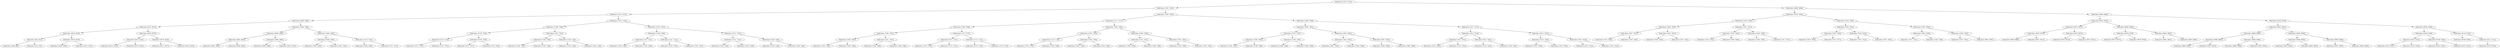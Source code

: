 digraph G{
879191606 [label="Node{data=[7625, 7625]}"]
879191606 -> 882834606
882834606 [label="Node{data=[7561, 7561]}"]
882834606 -> 282710726
282710726 [label="Node{data=[7472, 7472]}"]
282710726 -> 1068731059
1068731059 [label="Node{data=[4080, 4080]}"]
1068731059 -> 820645285
820645285 [label="Node{data=[4072, 4072]}"]
820645285 -> 1943207066
1943207066 [label="Node{data=[4033, 4033]}"]
1943207066 -> 767778756
767778756 [label="Node{data=[492, 492]}"]
767778756 -> 243707613
243707613 [label="Node{data=[488, 488]}"]
767778756 -> 1851858317
1851858317 [label="Node{data=[535, 535]}"]
1943207066 -> 179510007
179510007 [label="Node{data=[4070, 4070]}"]
179510007 -> 1035557146
1035557146 [label="Node{data=[4069, 4069]}"]
179510007 -> 116582454
116582454 [label="Node{data=[4071, 4071]}"]
820645285 -> 1620639760
1620639760 [label="Node{data=[4076, 4076]}"]
1620639760 -> 1919928918
1919928918 [label="Node{data=[4074, 4074]}"]
1919928918 -> 99167368
99167368 [label="Node{data=[4073, 4073]}"]
1919928918 -> 340510555
340510555 [label="Node{data=[4075, 4075]}"]
1620639760 -> 1014684738
1014684738 [label="Node{data=[4078, 4078]}"]
1014684738 -> 818646241
818646241 [label="Node{data=[4077, 4077]}"]
1014684738 -> 2081057564
2081057564 [label="Node{data=[4079, 4079]}"]
1068731059 -> 909183705
909183705 [label="Node{data=[7464, 7464]}"]
909183705 -> 1556306065
1556306065 [label="Node{data=[4084, 4084]}"]
1556306065 -> 805534572
805534572 [label="Node{data=[4082, 4082]}"]
805534572 -> 528393467
528393467 [label="Node{data=[4081, 4081]}"]
805534572 -> 564593167
564593167 [label="Node{data=[4083, 4083]}"]
1556306065 -> 1743176058
1743176058 [label="Node{data=[4086, 4086]}"]
1743176058 -> 1276452593
1276452593 [label="Node{data=[4085, 4085]}"]
1743176058 -> 648422132
648422132 [label="Node{data=[6207, 6207]}"]
909183705 -> 1065937749
1065937749 [label="Node{data=[7468, 7468]}"]
1065937749 -> 1857290447
1857290447 [label="Node{data=[7466, 7466]}"]
1857290447 -> 171080062
171080062 [label="Node{data=[7465, 7465]}"]
1857290447 -> 496257870
496257870 [label="Node{data=[7467, 7467]}"]
1065937749 -> 1707006442
1707006442 [label="Node{data=[7470, 7470]}"]
1707006442 -> 734138346
734138346 [label="Node{data=[7469, 7469]}"]
1707006442 -> 849508965
849508965 [label="Node{data=[7471, 7471]}"]
282710726 -> 231971140
231971140 [label="Node{data=[7545, 7545]}"]
231971140 -> 514941085
514941085 [label="Node{data=[7506, 7506]}"]
514941085 -> 624394750
624394750 [label="Node{data=[7476, 7476]}"]
624394750 -> 82290287
82290287 [label="Node{data=[7474, 7474]}"]
82290287 -> 359601678
359601678 [label="Node{data=[7473, 7473]}"]
82290287 -> 5188022
5188022 [label="Node{data=[7475, 7475]}"]
624394750 -> 435056688
435056688 [label="Node{data=[7478, 7478]}"]
435056688 -> 545487292
545487292 [label="Node{data=[7477, 7477]}"]
435056688 -> 1295111364
1295111364 [label="Node{data=[7479, 7479]}"]
514941085 -> 885675597
885675597 [label="Node{data=[7541, 7541]}"]
885675597 -> 1590677268
1590677268 [label="Node{data=[7539, 7539]}"]
1590677268 -> 1698305000
1698305000 [label="Node{data=[7538, 7538]}"]
1590677268 -> 653159551
653159551 [label="Node{data=[7540, 7540]}"]
885675597 -> 1089486545
1089486545 [label="Node{data=[7543, 7543]}"]
1089486545 -> 1617428148
1617428148 [label="Node{data=[7542, 7542]}"]
1089486545 -> 1442255875
1442255875 [label="Node{data=[7544, 7544]}"]
231971140 -> 11474774
11474774 [label="Node{data=[7553, 7553]}"]
11474774 -> 1105766180
1105766180 [label="Node{data=[7549, 7549]}"]
1105766180 -> 514155507
514155507 [label="Node{data=[7547, 7547]}"]
514155507 -> 1939811112
1939811112 [label="Node{data=[7546, 7546]}"]
514155507 -> 200443818
200443818 [label="Node{data=[7548, 7548]}"]
1105766180 -> 254263415
254263415 [label="Node{data=[7551, 7551]}"]
254263415 -> 975736987
975736987 [label="Node{data=[7550, 7550]}"]
254263415 -> 820263581
820263581 [label="Node{data=[7552, 7552]}"]
11474774 -> 791946492
791946492 [label="Node{data=[7557, 7557]}"]
791946492 -> 513899797
513899797 [label="Node{data=[7555, 7555]}"]
513899797 -> 1618184722
1618184722 [label="Node{data=[7554, 7554]}"]
513899797 -> 1901229139
1901229139 [label="Node{data=[7556, 7556]}"]
791946492 -> 2144320833
2144320833 [label="Node{data=[7559, 7559]}"]
2144320833 -> 1779641976
1779641976 [label="Node{data=[7558, 7558]}"]
2144320833 -> 374082098
374082098 [label="Node{data=[7560, 7560]}"]
882834606 -> 1960707140
1960707140 [label="Node{data=[7593, 7593]}"]
1960707140 -> 1996065323
1996065323 [label="Node{data=[7577, 7577]}"]
1996065323 -> 99228258
99228258 [label="Node{data=[7569, 7569]}"]
99228258 -> 1929481591
1929481591 [label="Node{data=[7565, 7565]}"]
1929481591 -> 2012830583
2012830583 [label="Node{data=[7563, 7563]}"]
2012830583 -> 1298870129
1298870129 [label="Node{data=[7562, 7562]}"]
2012830583 -> 411506100
411506100 [label="Node{data=[7564, 7564]}"]
1929481591 -> 1737644518
1737644518 [label="Node{data=[7567, 7567]}"]
1737644518 -> 1510835328
1510835328 [label="Node{data=[7566, 7566]}"]
1737644518 -> 1309227031
1309227031 [label="Node{data=[7568, 7568]}"]
99228258 -> 1854123735
1854123735 [label="Node{data=[7573, 7573]}"]
1854123735 -> 464226184
464226184 [label="Node{data=[7571, 7571]}"]
464226184 -> 766786041
766786041 [label="Node{data=[7570, 7570]}"]
464226184 -> 712664536
712664536 [label="Node{data=[7572, 7572]}"]
1854123735 -> 1501336406
1501336406 [label="Node{data=[7575, 7575]}"]
1501336406 -> 506251318
506251318 [label="Node{data=[7574, 7574]}"]
1501336406 -> 307974651
307974651 [label="Node{data=[7576, 7576]}"]
1996065323 -> 1802941133
1802941133 [label="Node{data=[7585, 7585]}"]
1802941133 -> 1445817046
1445817046 [label="Node{data=[7581, 7581]}"]
1445817046 -> 783840605
783840605 [label="Node{data=[7579, 7579]}"]
783840605 -> 1713651192
1713651192 [label="Node{data=[7578, 7578]}"]
783840605 -> 949623595
949623595 [label="Node{data=[7580, 7580]}"]
1445817046 -> 98348340
98348340 [label="Node{data=[7583, 7583]}"]
98348340 -> 1755525711
1755525711 [label="Node{data=[7582, 7582]}"]
98348340 -> 800004446
800004446 [label="Node{data=[7584, 7584]}"]
1802941133 -> 1199840451
1199840451 [label="Node{data=[7589, 7589]}"]
1199840451 -> 659663882
659663882 [label="Node{data=[7587, 7587]}"]
659663882 -> 1452397541
1452397541 [label="Node{data=[7586, 7586]}"]
659663882 -> 27477376
27477376 [label="Node{data=[7588, 7588]}"]
1199840451 -> 1722168179
1722168179 [label="Node{data=[7591, 7591]}"]
1722168179 -> 1279124049
1279124049 [label="Node{data=[7590, 7590]}"]
1722168179 -> 342564552
342564552 [label="Node{data=[7592, 7592]}"]
1960707140 -> 260036224
260036224 [label="Node{data=[7609, 7609]}"]
260036224 -> 1486180791
1486180791 [label="Node{data=[7601, 7601]}"]
1486180791 -> 2065244062
2065244062 [label="Node{data=[7597, 7597]}"]
2065244062 -> 935904107
935904107 [label="Node{data=[7595, 7595]}"]
935904107 -> 1181927620
1181927620 [label="Node{data=[7594, 7594]}"]
935904107 -> 882385236
882385236 [label="Node{data=[7596, 7596]}"]
2065244062 -> 122564022
122564022 [label="Node{data=[7599, 7599]}"]
122564022 -> 1986815407
1986815407 [label="Node{data=[7598, 7598]}"]
122564022 -> 638101326
638101326 [label="Node{data=[7600, 7600]}"]
1486180791 -> 1399824474
1399824474 [label="Node{data=[7605, 7605]}"]
1399824474 -> 624563228
624563228 [label="Node{data=[7603, 7603]}"]
624563228 -> 820923401
820923401 [label="Node{data=[7602, 7602]}"]
624563228 -> 1396686733
1396686733 [label="Node{data=[7604, 7604]}"]
1399824474 -> 2105321664
2105321664 [label="Node{data=[7607, 7607]}"]
2105321664 -> 135514503
135514503 [label="Node{data=[7606, 7606]}"]
2105321664 -> 1247761032
1247761032 [label="Node{data=[7608, 7608]}"]
260036224 -> 1681018777
1681018777 [label="Node{data=[7617, 7617]}"]
1681018777 -> 2089861495
2089861495 [label="Node{data=[7613, 7613]}"]
2089861495 -> 1792630931
1792630931 [label="Node{data=[7611, 7611]}"]
1792630931 -> 1520612434
1520612434 [label="Node{data=[7610, 7610]}"]
1792630931 -> 748316184
748316184 [label="Node{data=[7612, 7612]}"]
2089861495 -> 1459327365
1459327365 [label="Node{data=[7615, 7615]}"]
1459327365 -> 2005384753
2005384753 [label="Node{data=[7614, 7614]}"]
1459327365 -> 944276663
944276663 [label="Node{data=[7616, 7616]}"]
1681018777 -> 1201508096
1201508096 [label="Node{data=[7621, 7621]}"]
1201508096 -> 1298155983
1298155983 [label="Node{data=[7619, 7619]}"]
1298155983 -> 131862628
131862628 [label="Node{data=[7618, 7618]}"]
1298155983 -> 2077049108
2077049108 [label="Node{data=[7620, 7620]}"]
1201508096 -> 1350771938
1350771938 [label="Node{data=[7623, 7623]}"]
1350771938 -> 526524684
526524684 [label="Node{data=[7622, 7622]}"]
1350771938 -> 2027572660
2027572660 [label="Node{data=[7624, 7624]}"]
879191606 -> 1762555482
1762555482 [label="Node{data=[9068, 9068]}"]
1762555482 -> 543423405
543423405 [label="Node{data=[7918, 7918]}"]
543423405 -> 772265196
772265196 [label="Node{data=[7633, 7633]}"]
772265196 -> 77237109
77237109 [label="Node{data=[7629, 7629]}"]
77237109 -> 515674394
515674394 [label="Node{data=[7627, 7627]}"]
515674394 -> 557690867
557690867 [label="Node{data=[7626, 7626]}"]
515674394 -> 831369100
831369100 [label="Node{data=[7628, 7628]}"]
77237109 -> 1637637099
1637637099 [label="Node{data=[7631, 7631]}"]
1637637099 -> 466756227
466756227 [label="Node{data=[7630, 7630]}"]
1637637099 -> 1474057277
1474057277 [label="Node{data=[7632, 7632]}"]
772265196 -> 200368261
200368261 [label="Node{data=[7637, 7637]}"]
200368261 -> 137441555
137441555 [label="Node{data=[7635, 7635]}"]
137441555 -> 41798828
41798828 [label="Node{data=[7634, 7634]}"]
137441555 -> 934616418
934616418 [label="Node{data=[7636, 7636]}"]
200368261 -> 926983769
926983769 [label="Node{data=[7639, 7639]}"]
926983769 -> 913879051
913879051 [label="Node{data=[7638, 7638]}"]
926983769 -> 1510740676
1510740676 [label="Node{data=[7917, 7917]}"]
543423405 -> 1171086058
1171086058 [label="Node{data=[7926, 7926]}"]
1171086058 -> 2005749348
2005749348 [label="Node{data=[7922, 7922]}"]
2005749348 -> 67522678
67522678 [label="Node{data=[7920, 7920]}"]
67522678 -> 1042741248
1042741248 [label="Node{data=[7919, 7919]}"]
67522678 -> 286523172
286523172 [label="Node{data=[7921, 7921]}"]
2005749348 -> 217087244
217087244 [label="Node{data=[7924, 7924]}"]
217087244 -> 977471748
977471748 [label="Node{data=[7923, 7923]}"]
217087244 -> 858521780
858521780 [label="Node{data=[7925, 7925]}"]
1171086058 -> 1036530474
1036530474 [label="Node{data=[7930, 7930]}"]
1036530474 -> 853488002
853488002 [label="Node{data=[7928, 7928]}"]
853488002 -> 276174324
276174324 [label="Node{data=[7927, 7927]}"]
853488002 -> 1124896494
1124896494 [label="Node{data=[7929, 7929]}"]
1036530474 -> 1059169478
1059169478 [label="Node{data=[7932, 7932]}"]
1059169478 -> 1958330753
1958330753 [label="Node{data=[7931, 7931]}"]
1059169478 -> 1413522263
1413522263 [label="Node{data=[9067, 9067]}"]
1762555482 -> 1939614927
1939614927 [label="Node{data=[9084, 9084]}"]
1939614927 -> 1093247470
1093247470 [label="Node{data=[9076, 9076]}"]
1093247470 -> 2066142595
2066142595 [label="Node{data=[9072, 9072]}"]
2066142595 -> 707627947
707627947 [label="Node{data=[9070, 9070]}"]
707627947 -> 952447093
952447093 [label="Node{data=[9069, 9069]}"]
707627947 -> 888131666
888131666 [label="Node{data=[9071, 9071]}"]
2066142595 -> 2041086337
2041086337 [label="Node{data=[9074, 9074]}"]
2041086337 -> 1058942412
1058942412 [label="Node{data=[9073, 9073]}"]
2041086337 -> 784983234
784983234 [label="Node{data=[9075, 9075]}"]
1093247470 -> 1684982793
1684982793 [label="Node{data=[9080, 9080]}"]
1684982793 -> 1509424524
1509424524 [label="Node{data=[9078, 9078]}"]
1509424524 -> 399104819
399104819 [label="Node{data=[9077, 9077]}"]
1509424524 -> 1984418556
1984418556 [label="Node{data=[9079, 9079]}"]
1684982793 -> 1692092089
1692092089 [label="Node{data=[9082, 9082]}"]
1692092089 -> 44485683
44485683 [label="Node{data=[9081, 9081]}"]
1692092089 -> 1534041879
1534041879 [label="Node{data=[9083, 9083]}"]
1939614927 -> 326592180
326592180 [label="Node{data=[9100, 9100]}"]
326592180 -> 757531885
757531885 [label="Node{data=[9092, 9092]}"]
757531885 -> 433357358
433357358 [label="Node{data=[9088, 9088]}"]
433357358 -> 1055138084
1055138084 [label="Node{data=[9086, 9086]}"]
1055138084 -> 370057866
370057866 [label="Node{data=[9085, 9085]}"]
1055138084 -> 60546250
60546250 [label="Node{data=[9087, 9087]}"]
433357358 -> 1046735717
1046735717 [label="Node{data=[9090, 9090]}"]
1046735717 -> 563150988
563150988 [label="Node{data=[9089, 9089]}"]
1046735717 -> 1114172614
1114172614 [label="Node{data=[9091, 9091]}"]
757531885 -> 533202381
533202381 [label="Node{data=[9096, 9096]}"]
533202381 -> 1053949330
1053949330 [label="Node{data=[9094, 9094]}"]
1053949330 -> 401412004
401412004 [label="Node{data=[9093, 9093]}"]
1053949330 -> 308727619
308727619 [label="Node{data=[9095, 9095]}"]
533202381 -> 1306478255
1306478255 [label="Node{data=[9098, 9098]}"]
1306478255 -> 2085822443
2085822443 [label="Node{data=[9097, 9097]}"]
1306478255 -> 54312938
54312938 [label="Node{data=[9099, 9099]}"]
326592180 -> 654603289
654603289 [label="Node{data=[9108, 9108]}"]
654603289 -> 274310248
274310248 [label="Node{data=[9104, 9104]}"]
274310248 -> 1955683791
1955683791 [label="Node{data=[9102, 9102]}"]
1955683791 -> 313814872
313814872 [label="Node{data=[9101, 9101]}"]
1955683791 -> 370439595
370439595 [label="Node{data=[9103, 9103]}"]
274310248 -> 1261693413
1261693413 [label="Node{data=[9106, 9106]}"]
1261693413 -> 892516969
892516969 [label="Node{data=[9105, 9105]}"]
1261693413 -> 72211768
72211768 [label="Node{data=[9107, 9107]}"]
654603289 -> 826366263
826366263 [label="Node{data=[9110, 9110]}"]
826366263 -> 1709826619
1709826619 [label="Node{data=[9109, 9109]}"]
826366263 -> 1168698653
1168698653 [label="Node{data=[9111, 9111]}"]
1168698653 -> 803626125
803626125 [label="Node{data=[9729, 9729]}"]
}